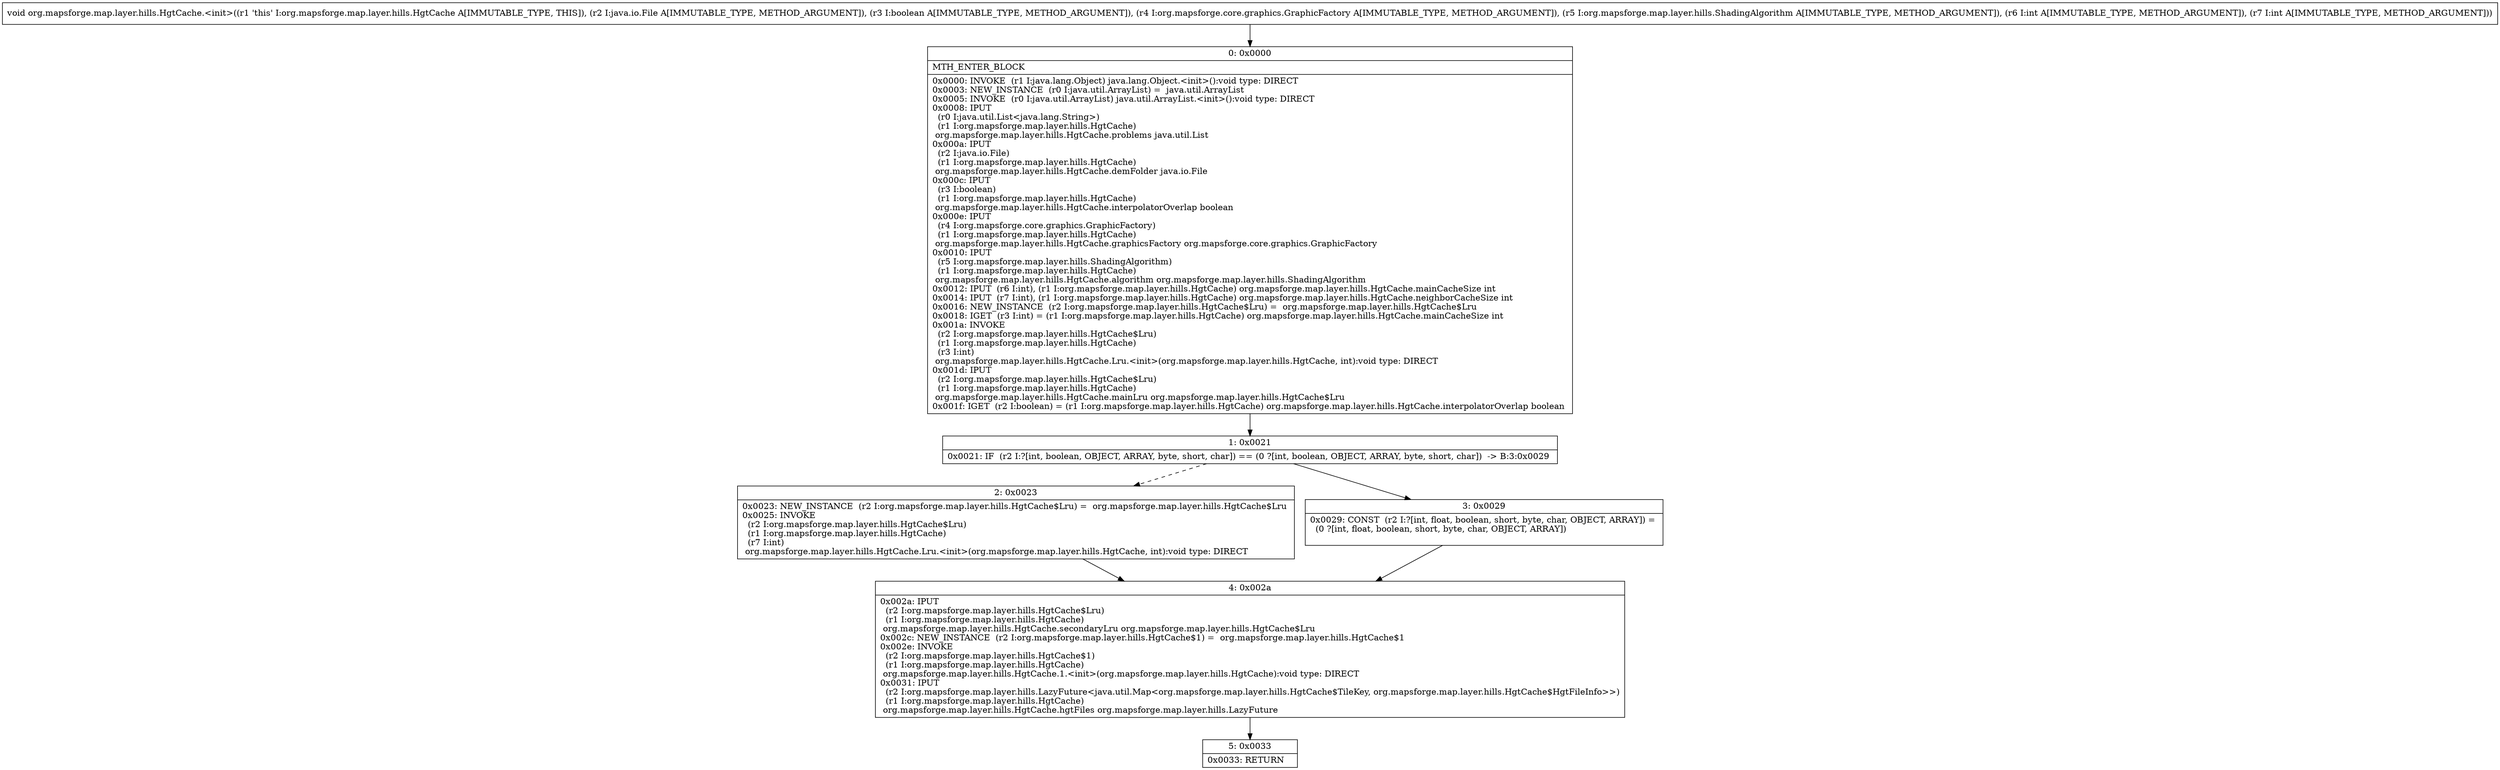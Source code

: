 digraph "CFG fororg.mapsforge.map.layer.hills.HgtCache.\<init\>(Ljava\/io\/File;ZLorg\/mapsforge\/core\/graphics\/GraphicFactory;Lorg\/mapsforge\/map\/layer\/hills\/ShadingAlgorithm;II)V" {
Node_0 [shape=record,label="{0\:\ 0x0000|MTH_ENTER_BLOCK\l|0x0000: INVOKE  (r1 I:java.lang.Object) java.lang.Object.\<init\>():void type: DIRECT \l0x0003: NEW_INSTANCE  (r0 I:java.util.ArrayList) =  java.util.ArrayList \l0x0005: INVOKE  (r0 I:java.util.ArrayList) java.util.ArrayList.\<init\>():void type: DIRECT \l0x0008: IPUT  \l  (r0 I:java.util.List\<java.lang.String\>)\l  (r1 I:org.mapsforge.map.layer.hills.HgtCache)\l org.mapsforge.map.layer.hills.HgtCache.problems java.util.List \l0x000a: IPUT  \l  (r2 I:java.io.File)\l  (r1 I:org.mapsforge.map.layer.hills.HgtCache)\l org.mapsforge.map.layer.hills.HgtCache.demFolder java.io.File \l0x000c: IPUT  \l  (r3 I:boolean)\l  (r1 I:org.mapsforge.map.layer.hills.HgtCache)\l org.mapsforge.map.layer.hills.HgtCache.interpolatorOverlap boolean \l0x000e: IPUT  \l  (r4 I:org.mapsforge.core.graphics.GraphicFactory)\l  (r1 I:org.mapsforge.map.layer.hills.HgtCache)\l org.mapsforge.map.layer.hills.HgtCache.graphicsFactory org.mapsforge.core.graphics.GraphicFactory \l0x0010: IPUT  \l  (r5 I:org.mapsforge.map.layer.hills.ShadingAlgorithm)\l  (r1 I:org.mapsforge.map.layer.hills.HgtCache)\l org.mapsforge.map.layer.hills.HgtCache.algorithm org.mapsforge.map.layer.hills.ShadingAlgorithm \l0x0012: IPUT  (r6 I:int), (r1 I:org.mapsforge.map.layer.hills.HgtCache) org.mapsforge.map.layer.hills.HgtCache.mainCacheSize int \l0x0014: IPUT  (r7 I:int), (r1 I:org.mapsforge.map.layer.hills.HgtCache) org.mapsforge.map.layer.hills.HgtCache.neighborCacheSize int \l0x0016: NEW_INSTANCE  (r2 I:org.mapsforge.map.layer.hills.HgtCache$Lru) =  org.mapsforge.map.layer.hills.HgtCache$Lru \l0x0018: IGET  (r3 I:int) = (r1 I:org.mapsforge.map.layer.hills.HgtCache) org.mapsforge.map.layer.hills.HgtCache.mainCacheSize int \l0x001a: INVOKE  \l  (r2 I:org.mapsforge.map.layer.hills.HgtCache$Lru)\l  (r1 I:org.mapsforge.map.layer.hills.HgtCache)\l  (r3 I:int)\l org.mapsforge.map.layer.hills.HgtCache.Lru.\<init\>(org.mapsforge.map.layer.hills.HgtCache, int):void type: DIRECT \l0x001d: IPUT  \l  (r2 I:org.mapsforge.map.layer.hills.HgtCache$Lru)\l  (r1 I:org.mapsforge.map.layer.hills.HgtCache)\l org.mapsforge.map.layer.hills.HgtCache.mainLru org.mapsforge.map.layer.hills.HgtCache$Lru \l0x001f: IGET  (r2 I:boolean) = (r1 I:org.mapsforge.map.layer.hills.HgtCache) org.mapsforge.map.layer.hills.HgtCache.interpolatorOverlap boolean \l}"];
Node_1 [shape=record,label="{1\:\ 0x0021|0x0021: IF  (r2 I:?[int, boolean, OBJECT, ARRAY, byte, short, char]) == (0 ?[int, boolean, OBJECT, ARRAY, byte, short, char])  \-\> B:3:0x0029 \l}"];
Node_2 [shape=record,label="{2\:\ 0x0023|0x0023: NEW_INSTANCE  (r2 I:org.mapsforge.map.layer.hills.HgtCache$Lru) =  org.mapsforge.map.layer.hills.HgtCache$Lru \l0x0025: INVOKE  \l  (r2 I:org.mapsforge.map.layer.hills.HgtCache$Lru)\l  (r1 I:org.mapsforge.map.layer.hills.HgtCache)\l  (r7 I:int)\l org.mapsforge.map.layer.hills.HgtCache.Lru.\<init\>(org.mapsforge.map.layer.hills.HgtCache, int):void type: DIRECT \l}"];
Node_3 [shape=record,label="{3\:\ 0x0029|0x0029: CONST  (r2 I:?[int, float, boolean, short, byte, char, OBJECT, ARRAY]) = \l  (0 ?[int, float, boolean, short, byte, char, OBJECT, ARRAY])\l \l}"];
Node_4 [shape=record,label="{4\:\ 0x002a|0x002a: IPUT  \l  (r2 I:org.mapsforge.map.layer.hills.HgtCache$Lru)\l  (r1 I:org.mapsforge.map.layer.hills.HgtCache)\l org.mapsforge.map.layer.hills.HgtCache.secondaryLru org.mapsforge.map.layer.hills.HgtCache$Lru \l0x002c: NEW_INSTANCE  (r2 I:org.mapsforge.map.layer.hills.HgtCache$1) =  org.mapsforge.map.layer.hills.HgtCache$1 \l0x002e: INVOKE  \l  (r2 I:org.mapsforge.map.layer.hills.HgtCache$1)\l  (r1 I:org.mapsforge.map.layer.hills.HgtCache)\l org.mapsforge.map.layer.hills.HgtCache.1.\<init\>(org.mapsforge.map.layer.hills.HgtCache):void type: DIRECT \l0x0031: IPUT  \l  (r2 I:org.mapsforge.map.layer.hills.LazyFuture\<java.util.Map\<org.mapsforge.map.layer.hills.HgtCache$TileKey, org.mapsforge.map.layer.hills.HgtCache$HgtFileInfo\>\>)\l  (r1 I:org.mapsforge.map.layer.hills.HgtCache)\l org.mapsforge.map.layer.hills.HgtCache.hgtFiles org.mapsforge.map.layer.hills.LazyFuture \l}"];
Node_5 [shape=record,label="{5\:\ 0x0033|0x0033: RETURN   \l}"];
MethodNode[shape=record,label="{void org.mapsforge.map.layer.hills.HgtCache.\<init\>((r1 'this' I:org.mapsforge.map.layer.hills.HgtCache A[IMMUTABLE_TYPE, THIS]), (r2 I:java.io.File A[IMMUTABLE_TYPE, METHOD_ARGUMENT]), (r3 I:boolean A[IMMUTABLE_TYPE, METHOD_ARGUMENT]), (r4 I:org.mapsforge.core.graphics.GraphicFactory A[IMMUTABLE_TYPE, METHOD_ARGUMENT]), (r5 I:org.mapsforge.map.layer.hills.ShadingAlgorithm A[IMMUTABLE_TYPE, METHOD_ARGUMENT]), (r6 I:int A[IMMUTABLE_TYPE, METHOD_ARGUMENT]), (r7 I:int A[IMMUTABLE_TYPE, METHOD_ARGUMENT])) }"];
MethodNode -> Node_0;
Node_0 -> Node_1;
Node_1 -> Node_2[style=dashed];
Node_1 -> Node_3;
Node_2 -> Node_4;
Node_3 -> Node_4;
Node_4 -> Node_5;
}

